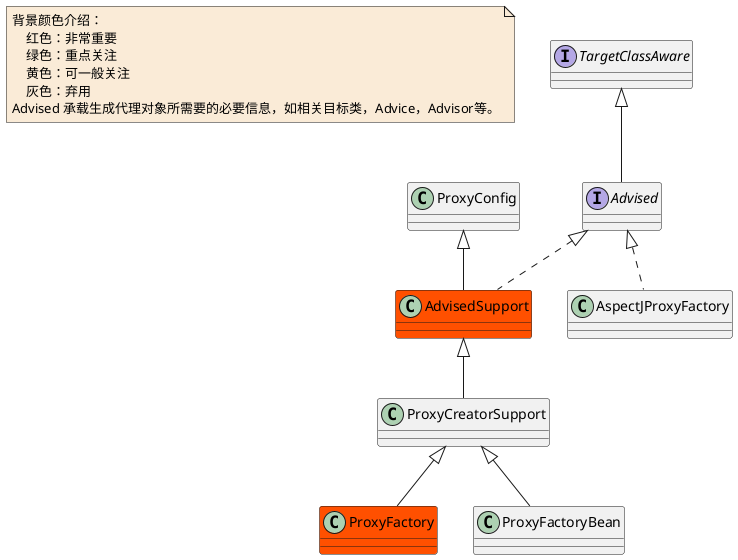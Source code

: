 @startuml

note  as N1 #FAEBD7
    背景颜色介绍：
        红色：非常重要
        绿色：重点关注
        黄色：可一般关注
        灰色：弃用
    Advised 承载生成代理对象所需要的必要信息，如相关目标类，Advice，Advisor等。
end note

interface TargetClassAware
interface Advised
class AdvisedSupport #FF5000
class AspectJProxyFactory
class ProxyCreatorSupport
class ProxyFactory #FF5000
class ProxyFactoryBean


class ProxyConfig




Advised <|.. AdvisedSupport
Advised <|.. AspectJProxyFactory

AdvisedSupport <|-- ProxyCreatorSupport

ProxyCreatorSupport <|-- ProxyFactory
ProxyCreatorSupport <|-- ProxyFactoryBean

ProxyConfig <|-- AdvisedSupport

TargetClassAware <|-- Advised



@enduml